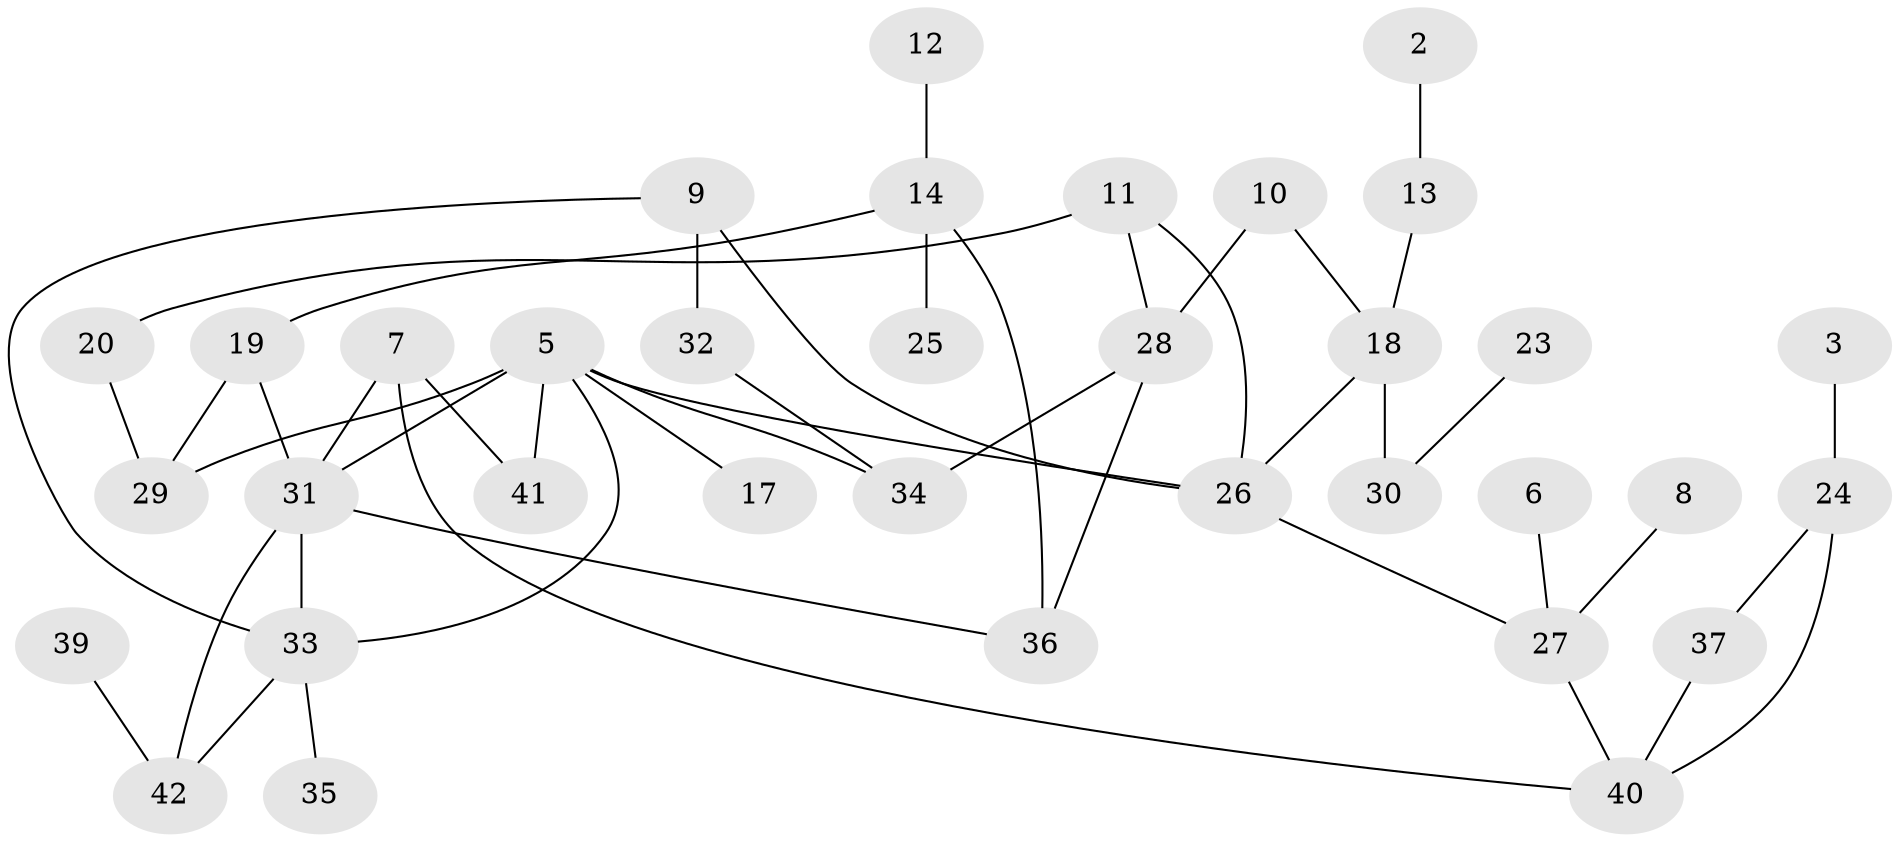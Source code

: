 // original degree distribution, {2: 0.27710843373493976, 5: 0.08433734939759036, 1: 0.27710843373493976, 0: 0.08433734939759036, 4: 0.08433734939759036, 3: 0.1927710843373494}
// Generated by graph-tools (version 1.1) at 2025/25/03/09/25 03:25:15]
// undirected, 35 vertices, 47 edges
graph export_dot {
graph [start="1"]
  node [color=gray90,style=filled];
  2;
  3;
  5;
  6;
  7;
  8;
  9;
  10;
  11;
  12;
  13;
  14;
  17;
  18;
  19;
  20;
  23;
  24;
  25;
  26;
  27;
  28;
  29;
  30;
  31;
  32;
  33;
  34;
  35;
  36;
  37;
  39;
  40;
  41;
  42;
  2 -- 13 [weight=1.0];
  3 -- 24 [weight=1.0];
  5 -- 17 [weight=1.0];
  5 -- 26 [weight=2.0];
  5 -- 29 [weight=1.0];
  5 -- 31 [weight=2.0];
  5 -- 33 [weight=1.0];
  5 -- 34 [weight=1.0];
  5 -- 41 [weight=1.0];
  6 -- 27 [weight=1.0];
  7 -- 31 [weight=1.0];
  7 -- 40 [weight=1.0];
  7 -- 41 [weight=1.0];
  8 -- 27 [weight=1.0];
  9 -- 26 [weight=1.0];
  9 -- 32 [weight=1.0];
  9 -- 33 [weight=1.0];
  10 -- 18 [weight=1.0];
  10 -- 28 [weight=1.0];
  11 -- 20 [weight=1.0];
  11 -- 26 [weight=1.0];
  11 -- 28 [weight=1.0];
  12 -- 14 [weight=1.0];
  13 -- 18 [weight=1.0];
  14 -- 19 [weight=1.0];
  14 -- 25 [weight=1.0];
  14 -- 36 [weight=1.0];
  18 -- 26 [weight=1.0];
  18 -- 30 [weight=1.0];
  19 -- 29 [weight=1.0];
  19 -- 31 [weight=1.0];
  20 -- 29 [weight=1.0];
  23 -- 30 [weight=1.0];
  24 -- 37 [weight=1.0];
  24 -- 40 [weight=1.0];
  26 -- 27 [weight=1.0];
  27 -- 40 [weight=1.0];
  28 -- 34 [weight=1.0];
  28 -- 36 [weight=1.0];
  31 -- 33 [weight=1.0];
  31 -- 36 [weight=1.0];
  31 -- 42 [weight=1.0];
  32 -- 34 [weight=1.0];
  33 -- 35 [weight=1.0];
  33 -- 42 [weight=1.0];
  37 -- 40 [weight=1.0];
  39 -- 42 [weight=1.0];
}
